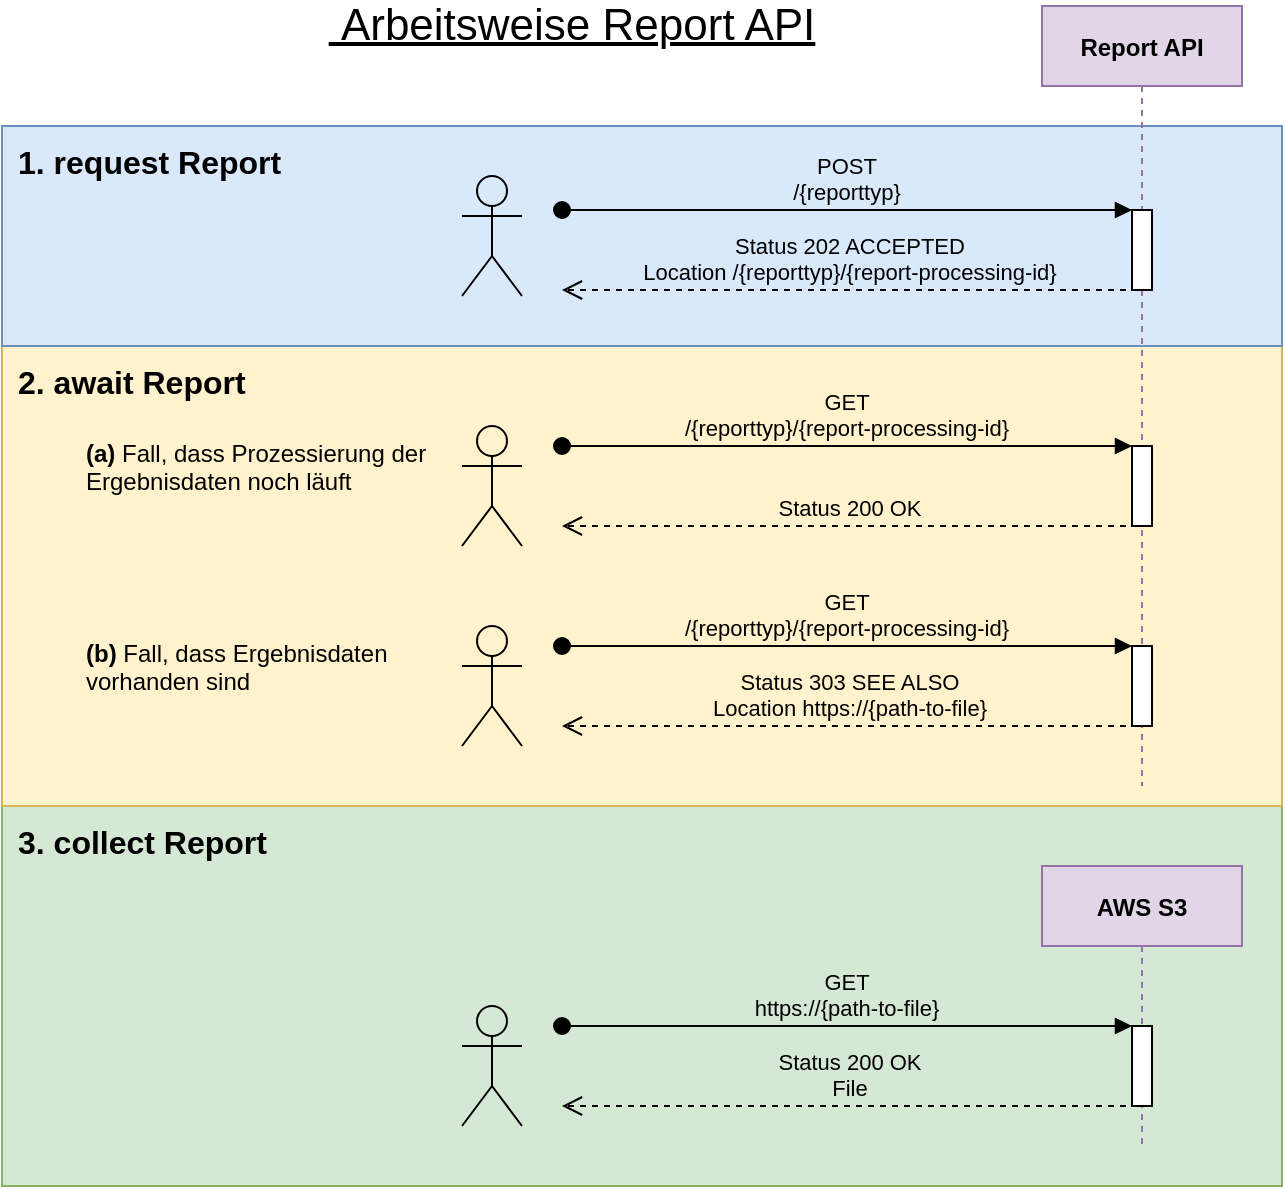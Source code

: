 <mxfile version="13.6.2" type="device"><diagram id="kgpKYQtTHZ0yAKxKKP6v" name="Page-1"><mxGraphModel dx="1106" dy="750" grid="1" gridSize="10" guides="1" tooltips="1" connect="1" arrows="1" fold="1" page="1" pageScale="1" pageWidth="850" pageHeight="1100" math="0" shadow="0"><root><mxCell id="0"/><mxCell id="1" parent="0"/><mxCell id="6Y4oiD5bSbmDiYm06sY3-20" value="3. collect Report" style="rounded=0;whiteSpace=wrap;html=1;fillColor=#d5e8d4;strokeColor=#82b366;align=left;verticalAlign=top;fontStyle=1;fontSize=16;spacingTop=2;spacingLeft=6;" vertex="1" parent="1"><mxGeometry x="40" y="450" width="640" height="190" as="geometry"/></mxCell><mxCell id="6Y4oiD5bSbmDiYm06sY3-18" value="&lt;b&gt;&lt;font style=&quot;font-size: 16px&quot;&gt;2. await Report&lt;/font&gt;&lt;/b&gt;" style="rounded=0;whiteSpace=wrap;html=1;fillColor=#fff2cc;strokeColor=#d6b656;align=left;verticalAlign=top;spacingTop=2;spacingLeft=6;" vertex="1" parent="1"><mxGeometry x="40" y="220" width="640" height="230" as="geometry"/></mxCell><mxCell id="6Y4oiD5bSbmDiYm06sY3-17" value="&lt;b&gt;&lt;font style=&quot;font-size: 16px&quot;&gt;1. request Report&lt;/font&gt;&lt;/b&gt;" style="rounded=0;whiteSpace=wrap;html=1;fillColor=#dae8fc;strokeColor=#6c8ebf;align=left;verticalAlign=top;spacingTop=2;spacingLeft=6;" vertex="1" parent="1"><mxGeometry x="40" y="110" width="640" height="110" as="geometry"/></mxCell><mxCell id="kSu09-XRFvk6WP3PTW0C-1" value="" style="shape=umlActor;verticalLabelPosition=bottom;verticalAlign=top;html=1;outlineConnect=0;fillColor=none;" parent="1" vertex="1"><mxGeometry x="270" y="135" width="30" height="60" as="geometry"/></mxCell><mxCell id="kSu09-XRFvk6WP3PTW0C-2" value="Report API" style="shape=umlLifeline;perimeter=lifelinePerimeter;container=1;collapsible=0;recursiveResize=0;rounded=0;shadow=0;strokeWidth=1;fillColor=#e1d5e7;strokeColor=#9673a6;fontStyle=1" parent="1" vertex="1"><mxGeometry x="560" y="50" width="100" height="390" as="geometry"/></mxCell><mxCell id="kSu09-XRFvk6WP3PTW0C-3" value="" style="points=[];perimeter=orthogonalPerimeter;rounded=0;shadow=0;strokeWidth=1;" parent="kSu09-XRFvk6WP3PTW0C-2" vertex="1"><mxGeometry x="45" y="102" width="10" height="40" as="geometry"/></mxCell><mxCell id="kSu09-XRFvk6WP3PTW0C-4" value="POST&#10;/{reporttyp}" style="verticalAlign=bottom;startArrow=oval;endArrow=block;startSize=8;shadow=0;strokeWidth=1;labelBackgroundColor=none;" parent="kSu09-XRFvk6WP3PTW0C-2" target="kSu09-XRFvk6WP3PTW0C-3" edge="1"><mxGeometry relative="1" as="geometry"><mxPoint x="-240" y="102" as="sourcePoint"/></mxGeometry></mxCell><mxCell id="kSu09-XRFvk6WP3PTW0C-7" value="" style="points=[];perimeter=orthogonalPerimeter;rounded=0;shadow=0;strokeWidth=1;" parent="kSu09-XRFvk6WP3PTW0C-2" vertex="1"><mxGeometry x="45" y="220" width="10" height="40" as="geometry"/></mxCell><mxCell id="kSu09-XRFvk6WP3PTW0C-8" value="GET&#10;/{reporttyp}/{report-processing-id}" style="verticalAlign=bottom;startArrow=oval;endArrow=block;startSize=8;shadow=0;strokeWidth=1;labelBackgroundColor=none;" parent="kSu09-XRFvk6WP3PTW0C-2" target="kSu09-XRFvk6WP3PTW0C-7" edge="1"><mxGeometry relative="1" as="geometry"><mxPoint x="-240" y="220" as="sourcePoint"/></mxGeometry></mxCell><mxCell id="kSu09-XRFvk6WP3PTW0C-9" value="Status 200 OK" style="verticalAlign=bottom;endArrow=open;dashed=1;endSize=8;exitX=0.3;exitY=1;shadow=0;strokeWidth=1;exitDx=0;exitDy=0;exitPerimeter=0;labelBackgroundColor=none;" parent="kSu09-XRFvk6WP3PTW0C-2" source="kSu09-XRFvk6WP3PTW0C-7" edge="1"><mxGeometry relative="1" as="geometry"><mxPoint x="-240" y="260" as="targetPoint"/><mxPoint x="40" y="270.0" as="sourcePoint"/></mxGeometry></mxCell><mxCell id="kSu09-XRFvk6WP3PTW0C-12" value="" style="points=[];perimeter=orthogonalPerimeter;rounded=0;shadow=0;strokeWidth=1;" parent="kSu09-XRFvk6WP3PTW0C-2" vertex="1"><mxGeometry x="45" y="320" width="10" height="40" as="geometry"/></mxCell><mxCell id="kSu09-XRFvk6WP3PTW0C-13" value="GET&#10;/{reporttyp}/{report-processing-id}" style="verticalAlign=bottom;startArrow=oval;endArrow=block;startSize=8;shadow=0;strokeWidth=1;labelBackgroundColor=none;" parent="kSu09-XRFvk6WP3PTW0C-2" target="kSu09-XRFvk6WP3PTW0C-12" edge="1"><mxGeometry relative="1" as="geometry"><mxPoint x="-240" y="320" as="sourcePoint"/></mxGeometry></mxCell><mxCell id="kSu09-XRFvk6WP3PTW0C-14" value="Status 303 SEE ALSO&#10;Location https://{path-to-file}" style="verticalAlign=bottom;endArrow=open;dashed=1;endSize=8;exitX=0.3;exitY=1;shadow=0;strokeWidth=1;exitDx=0;exitDy=0;exitPerimeter=0;labelBackgroundColor=none;" parent="kSu09-XRFvk6WP3PTW0C-2" source="kSu09-XRFvk6WP3PTW0C-12" edge="1"><mxGeometry relative="1" as="geometry"><mxPoint x="-240" y="360" as="targetPoint"/><mxPoint x="-350" y="-20.0" as="sourcePoint"/></mxGeometry></mxCell><mxCell id="kSu09-XRFvk6WP3PTW0C-15" value="" style="shape=umlActor;verticalLabelPosition=bottom;verticalAlign=top;html=1;outlineConnect=0;fillColor=none;" parent="kSu09-XRFvk6WP3PTW0C-2" vertex="1"><mxGeometry x="-290" y="310" width="30" height="60" as="geometry"/></mxCell><mxCell id="kSu09-XRFvk6WP3PTW0C-6" value="Status 202 ACCEPTED&#10;Location /{reporttyp}/{report-processing-id}" style="verticalAlign=bottom;endArrow=open;dashed=1;endSize=8;exitX=0.3;exitY=1;shadow=0;strokeWidth=1;exitDx=0;exitDy=0;exitPerimeter=0;labelBackgroundColor=none;" parent="1" source="kSu09-XRFvk6WP3PTW0C-3" edge="1"><mxGeometry relative="1" as="geometry"><mxPoint x="320" y="192" as="targetPoint"/><mxPoint x="500" y="212.0" as="sourcePoint"/></mxGeometry></mxCell><mxCell id="kSu09-XRFvk6WP3PTW0C-10" value="" style="shape=umlActor;verticalLabelPosition=bottom;verticalAlign=top;html=1;outlineConnect=0;fillColor=none;" parent="1" vertex="1"><mxGeometry x="270" y="260" width="30" height="60" as="geometry"/></mxCell><mxCell id="kSu09-XRFvk6WP3PTW0C-21" value="&lt;b&gt;(a)&lt;/b&gt; Fall, dass Prozessierung der Ergebnisdaten noch läuft" style="text;html=1;strokeColor=none;fillColor=none;align=left;verticalAlign=top;whiteSpace=wrap;rounded=0;" parent="1" vertex="1"><mxGeometry x="80" y="260" width="190" height="20" as="geometry"/></mxCell><mxCell id="kSu09-XRFvk6WP3PTW0C-22" value="&lt;b&gt;(b)&lt;/b&gt; Fall, dass Ergebnisdaten vorhanden sind" style="text;html=1;strokeColor=none;fillColor=none;align=left;verticalAlign=top;whiteSpace=wrap;rounded=0;" parent="1" vertex="1"><mxGeometry x="80" y="360" width="190" height="20" as="geometry"/></mxCell><mxCell id="kSu09-XRFvk6WP3PTW0C-29" value="&lt;font style=&quot;font-size: 22px&quot;&gt;&amp;nbsp;Arbeitsweise Report API&lt;/font&gt;" style="text;html=1;strokeColor=none;fillColor=none;align=center;verticalAlign=middle;whiteSpace=wrap;rounded=0;fontSize=20;fontStyle=4" parent="1" vertex="1"><mxGeometry x="190" y="50" width="270" height="20" as="geometry"/></mxCell><mxCell id="6Y4oiD5bSbmDiYm06sY3-16" value="" style="shape=umlActor;verticalLabelPosition=bottom;verticalAlign=top;html=1;outlineConnect=0;fillColor=none;" vertex="1" parent="1"><mxGeometry x="270" y="550" width="30" height="60" as="geometry"/></mxCell><mxCell id="6Y4oiD5bSbmDiYm06sY3-3" value="AWS S3" style="shape=umlLifeline;perimeter=lifelinePerimeter;container=1;collapsible=0;recursiveResize=0;rounded=0;shadow=0;strokeWidth=1;fillColor=#e1d5e7;strokeColor=#9673a6;fontStyle=1" vertex="1" parent="1"><mxGeometry x="560" y="480" width="100" height="140" as="geometry"/></mxCell><mxCell id="6Y4oiD5bSbmDiYm06sY3-13" value="" style="points=[];perimeter=orthogonalPerimeter;rounded=0;shadow=0;strokeWidth=1;" vertex="1" parent="6Y4oiD5bSbmDiYm06sY3-3"><mxGeometry x="45" y="80" width="10" height="40" as="geometry"/></mxCell><mxCell id="6Y4oiD5bSbmDiYm06sY3-14" value="GET&#10;https://{path-to-file}" style="verticalAlign=bottom;startArrow=oval;endArrow=block;startSize=8;shadow=0;strokeWidth=1;entryX=0;entryY=0;entryDx=0;entryDy=0;entryPerimeter=0;labelBackgroundColor=none;" edge="1" parent="6Y4oiD5bSbmDiYm06sY3-3" target="6Y4oiD5bSbmDiYm06sY3-13"><mxGeometry relative="1" as="geometry"><mxPoint x="-240" y="80" as="sourcePoint"/></mxGeometry></mxCell><mxCell id="6Y4oiD5bSbmDiYm06sY3-15" value="Status 200 OK&#10;File" style="verticalAlign=bottom;endArrow=open;dashed=1;endSize=8;exitX=0.3;exitY=1;shadow=0;strokeWidth=1;exitDx=0;exitDy=0;exitPerimeter=0;labelBackgroundColor=none;" edge="1" parent="6Y4oiD5bSbmDiYm06sY3-3" source="6Y4oiD5bSbmDiYm06sY3-13"><mxGeometry relative="1" as="geometry"><mxPoint x="-240" y="120" as="targetPoint"/><mxPoint x="-740" y="-330.0" as="sourcePoint"/></mxGeometry></mxCell></root></mxGraphModel></diagram></mxfile>